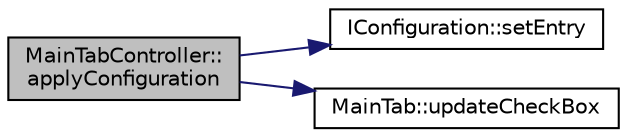 digraph "MainTabController::applyConfiguration"
{
 // LATEX_PDF_SIZE
  edge [fontname="Helvetica",fontsize="10",labelfontname="Helvetica",labelfontsize="10"];
  node [fontname="Helvetica",fontsize="10",shape=record];
  rankdir="LR";
  Node1 [label="MainTabController::\lapplyConfiguration",height=0.2,width=0.4,color="black", fillcolor="grey75", style="filled", fontcolor="black",tooltip=" "];
  Node1 -> Node2 [color="midnightblue",fontsize="10",style="solid",fontname="Helvetica"];
  Node2 [label="IConfiguration::setEntry",height=0.2,width=0.4,color="black", fillcolor="white", style="filled",URL="$struct_i_configuration.html#a3f387c30272b219a1be93b6f12610435",tooltip=" "];
  Node1 -> Node3 [color="midnightblue",fontsize="10",style="solid",fontname="Helvetica"];
  Node3 [label="MainTab::updateCheckBox",height=0.2,width=0.4,color="black", fillcolor="white", style="filled",URL="$class_main_tab.html#a376c67a14ccf9b2db1559b6986a31662",tooltip=" "];
}
